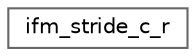 digraph "Graphical Class Hierarchy"
{
 // LATEX_PDF_SIZE
  bgcolor="transparent";
  edge [fontname=Helvetica,fontsize=10,labelfontname=Helvetica,labelfontsize=10];
  node [fontname=Helvetica,fontsize=10,shape=box,height=0.2,width=0.4];
  rankdir="LR";
  Node0 [id="Node000000",label="ifm_stride_c_r",height=0.2,width=0.4,color="grey40", fillcolor="white", style="filled",URL="$structifm__stride__c__r.html",tooltip=" "];
}
